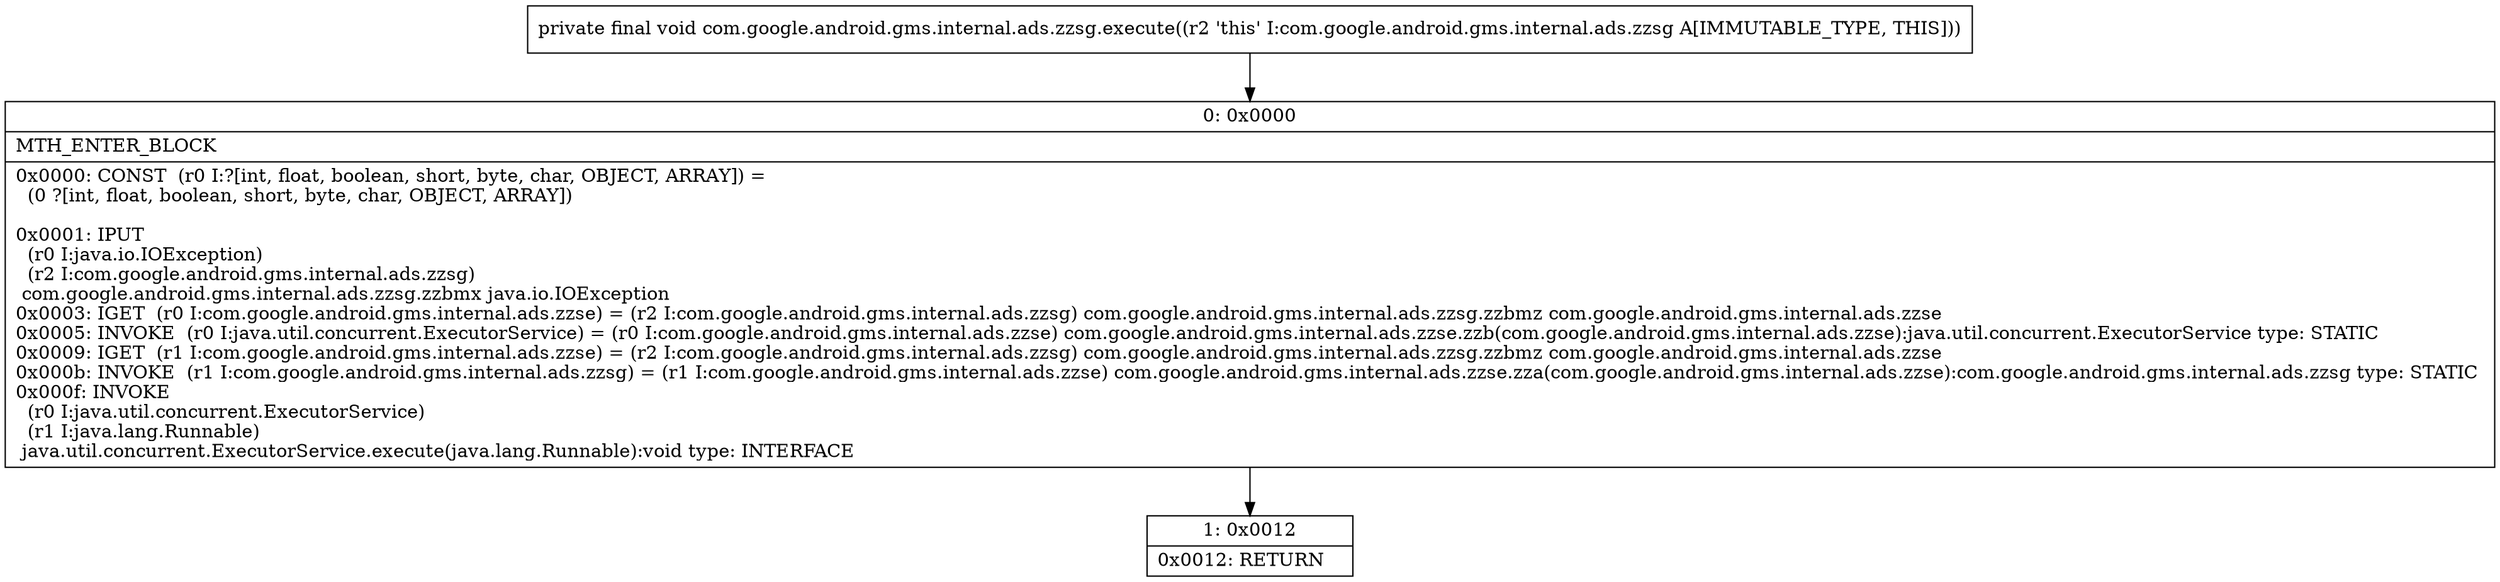 digraph "CFG forcom.google.android.gms.internal.ads.zzsg.execute()V" {
Node_0 [shape=record,label="{0\:\ 0x0000|MTH_ENTER_BLOCK\l|0x0000: CONST  (r0 I:?[int, float, boolean, short, byte, char, OBJECT, ARRAY]) = \l  (0 ?[int, float, boolean, short, byte, char, OBJECT, ARRAY])\l \l0x0001: IPUT  \l  (r0 I:java.io.IOException)\l  (r2 I:com.google.android.gms.internal.ads.zzsg)\l com.google.android.gms.internal.ads.zzsg.zzbmx java.io.IOException \l0x0003: IGET  (r0 I:com.google.android.gms.internal.ads.zzse) = (r2 I:com.google.android.gms.internal.ads.zzsg) com.google.android.gms.internal.ads.zzsg.zzbmz com.google.android.gms.internal.ads.zzse \l0x0005: INVOKE  (r0 I:java.util.concurrent.ExecutorService) = (r0 I:com.google.android.gms.internal.ads.zzse) com.google.android.gms.internal.ads.zzse.zzb(com.google.android.gms.internal.ads.zzse):java.util.concurrent.ExecutorService type: STATIC \l0x0009: IGET  (r1 I:com.google.android.gms.internal.ads.zzse) = (r2 I:com.google.android.gms.internal.ads.zzsg) com.google.android.gms.internal.ads.zzsg.zzbmz com.google.android.gms.internal.ads.zzse \l0x000b: INVOKE  (r1 I:com.google.android.gms.internal.ads.zzsg) = (r1 I:com.google.android.gms.internal.ads.zzse) com.google.android.gms.internal.ads.zzse.zza(com.google.android.gms.internal.ads.zzse):com.google.android.gms.internal.ads.zzsg type: STATIC \l0x000f: INVOKE  \l  (r0 I:java.util.concurrent.ExecutorService)\l  (r1 I:java.lang.Runnable)\l java.util.concurrent.ExecutorService.execute(java.lang.Runnable):void type: INTERFACE \l}"];
Node_1 [shape=record,label="{1\:\ 0x0012|0x0012: RETURN   \l}"];
MethodNode[shape=record,label="{private final void com.google.android.gms.internal.ads.zzsg.execute((r2 'this' I:com.google.android.gms.internal.ads.zzsg A[IMMUTABLE_TYPE, THIS])) }"];
MethodNode -> Node_0;
Node_0 -> Node_1;
}

